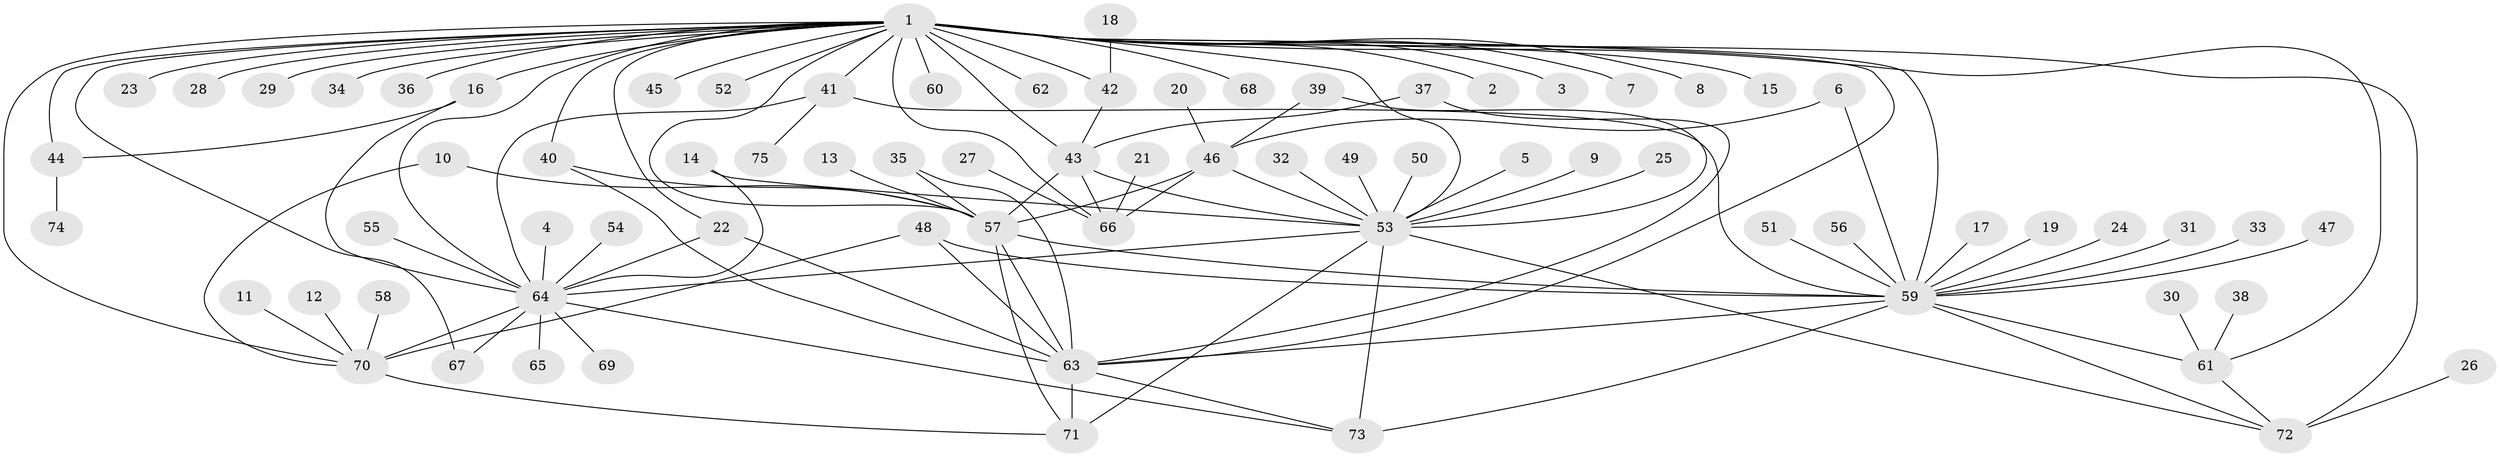 // original degree distribution, {28: 0.006711409395973154, 13: 0.006711409395973154, 3: 0.087248322147651, 17: 0.006711409395973154, 9: 0.006711409395973154, 10: 0.020134228187919462, 2: 0.18120805369127516, 1: 0.5302013422818792, 4: 0.06040268456375839, 19: 0.006711409395973154, 5: 0.040268456375838924, 8: 0.013422818791946308, 6: 0.03355704697986577}
// Generated by graph-tools (version 1.1) at 2025/26/03/09/25 03:26:02]
// undirected, 75 vertices, 112 edges
graph export_dot {
graph [start="1"]
  node [color=gray90,style=filled];
  1;
  2;
  3;
  4;
  5;
  6;
  7;
  8;
  9;
  10;
  11;
  12;
  13;
  14;
  15;
  16;
  17;
  18;
  19;
  20;
  21;
  22;
  23;
  24;
  25;
  26;
  27;
  28;
  29;
  30;
  31;
  32;
  33;
  34;
  35;
  36;
  37;
  38;
  39;
  40;
  41;
  42;
  43;
  44;
  45;
  46;
  47;
  48;
  49;
  50;
  51;
  52;
  53;
  54;
  55;
  56;
  57;
  58;
  59;
  60;
  61;
  62;
  63;
  64;
  65;
  66;
  67;
  68;
  69;
  70;
  71;
  72;
  73;
  74;
  75;
  1 -- 2 [weight=1.0];
  1 -- 3 [weight=1.0];
  1 -- 7 [weight=1.0];
  1 -- 8 [weight=1.0];
  1 -- 15 [weight=1.0];
  1 -- 16 [weight=1.0];
  1 -- 22 [weight=1.0];
  1 -- 23 [weight=1.0];
  1 -- 28 [weight=1.0];
  1 -- 29 [weight=1.0];
  1 -- 34 [weight=1.0];
  1 -- 36 [weight=1.0];
  1 -- 40 [weight=1.0];
  1 -- 41 [weight=2.0];
  1 -- 42 [weight=1.0];
  1 -- 43 [weight=2.0];
  1 -- 44 [weight=2.0];
  1 -- 45 [weight=1.0];
  1 -- 52 [weight=1.0];
  1 -- 53 [weight=2.0];
  1 -- 57 [weight=1.0];
  1 -- 59 [weight=1.0];
  1 -- 60 [weight=1.0];
  1 -- 61 [weight=1.0];
  1 -- 62 [weight=1.0];
  1 -- 63 [weight=2.0];
  1 -- 64 [weight=1.0];
  1 -- 66 [weight=1.0];
  1 -- 67 [weight=1.0];
  1 -- 68 [weight=1.0];
  1 -- 70 [weight=1.0];
  1 -- 72 [weight=2.0];
  4 -- 64 [weight=1.0];
  5 -- 53 [weight=1.0];
  6 -- 46 [weight=1.0];
  6 -- 59 [weight=1.0];
  9 -- 53 [weight=1.0];
  10 -- 57 [weight=1.0];
  10 -- 70 [weight=1.0];
  11 -- 70 [weight=1.0];
  12 -- 70 [weight=1.0];
  13 -- 57 [weight=1.0];
  14 -- 53 [weight=1.0];
  14 -- 64 [weight=1.0];
  16 -- 44 [weight=1.0];
  16 -- 64 [weight=1.0];
  17 -- 59 [weight=1.0];
  18 -- 42 [weight=1.0];
  19 -- 59 [weight=1.0];
  20 -- 46 [weight=1.0];
  21 -- 66 [weight=1.0];
  22 -- 63 [weight=1.0];
  22 -- 64 [weight=1.0];
  24 -- 59 [weight=1.0];
  25 -- 53 [weight=1.0];
  26 -- 72 [weight=1.0];
  27 -- 66 [weight=1.0];
  30 -- 61 [weight=1.0];
  31 -- 59 [weight=1.0];
  32 -- 53 [weight=1.0];
  33 -- 59 [weight=1.0];
  35 -- 57 [weight=1.0];
  35 -- 63 [weight=1.0];
  37 -- 43 [weight=1.0];
  37 -- 63 [weight=1.0];
  38 -- 61 [weight=1.0];
  39 -- 46 [weight=1.0];
  39 -- 53 [weight=1.0];
  40 -- 57 [weight=2.0];
  40 -- 63 [weight=2.0];
  41 -- 59 [weight=1.0];
  41 -- 64 [weight=1.0];
  41 -- 75 [weight=1.0];
  42 -- 43 [weight=1.0];
  43 -- 53 [weight=2.0];
  43 -- 57 [weight=1.0];
  43 -- 66 [weight=1.0];
  44 -- 74 [weight=1.0];
  46 -- 53 [weight=1.0];
  46 -- 57 [weight=1.0];
  46 -- 66 [weight=1.0];
  47 -- 59 [weight=1.0];
  48 -- 59 [weight=2.0];
  48 -- 63 [weight=1.0];
  48 -- 70 [weight=1.0];
  49 -- 53 [weight=1.0];
  50 -- 53 [weight=1.0];
  51 -- 59 [weight=1.0];
  53 -- 64 [weight=1.0];
  53 -- 71 [weight=2.0];
  53 -- 72 [weight=1.0];
  53 -- 73 [weight=1.0];
  54 -- 64 [weight=1.0];
  55 -- 64 [weight=1.0];
  56 -- 59 [weight=1.0];
  57 -- 59 [weight=2.0];
  57 -- 63 [weight=1.0];
  57 -- 71 [weight=1.0];
  58 -- 70 [weight=1.0];
  59 -- 61 [weight=2.0];
  59 -- 63 [weight=1.0];
  59 -- 72 [weight=1.0];
  59 -- 73 [weight=1.0];
  61 -- 72 [weight=1.0];
  63 -- 71 [weight=1.0];
  63 -- 73 [weight=1.0];
  64 -- 65 [weight=1.0];
  64 -- 67 [weight=1.0];
  64 -- 69 [weight=1.0];
  64 -- 70 [weight=1.0];
  64 -- 73 [weight=1.0];
  70 -- 71 [weight=1.0];
}
